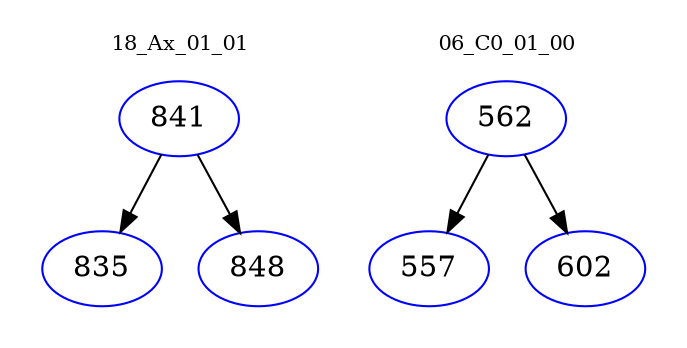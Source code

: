 digraph{
subgraph cluster_0 {
color = white
label = "18_Ax_01_01";
fontsize=10;
T0_841 [label="841", color="blue"]
T0_841 -> T0_835 [color="black"]
T0_835 [label="835", color="blue"]
T0_841 -> T0_848 [color="black"]
T0_848 [label="848", color="blue"]
}
subgraph cluster_1 {
color = white
label = "06_C0_01_00";
fontsize=10;
T1_562 [label="562", color="blue"]
T1_562 -> T1_557 [color="black"]
T1_557 [label="557", color="blue"]
T1_562 -> T1_602 [color="black"]
T1_602 [label="602", color="blue"]
}
}
